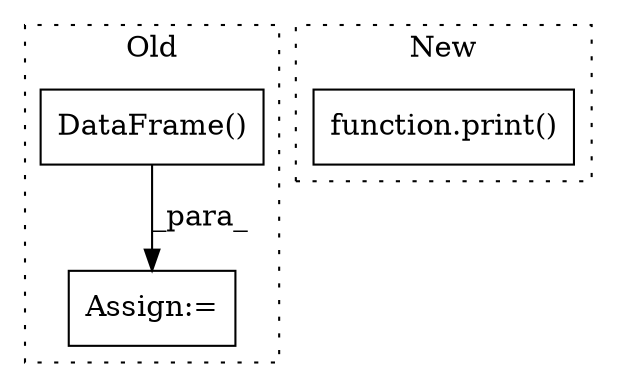 digraph G {
subgraph cluster0 {
1 [label="DataFrame()" a="75" s="6449,6471" l="13,1" shape="box"];
3 [label="Assign:=" a="68" s="6661" l="3" shape="box"];
label = "Old";
style="dotted";
}
subgraph cluster1 {
2 [label="function.print()" a="75" s="8234,8319" l="6,1" shape="box"];
label = "New";
style="dotted";
}
1 -> 3 [label="_para_"];
}